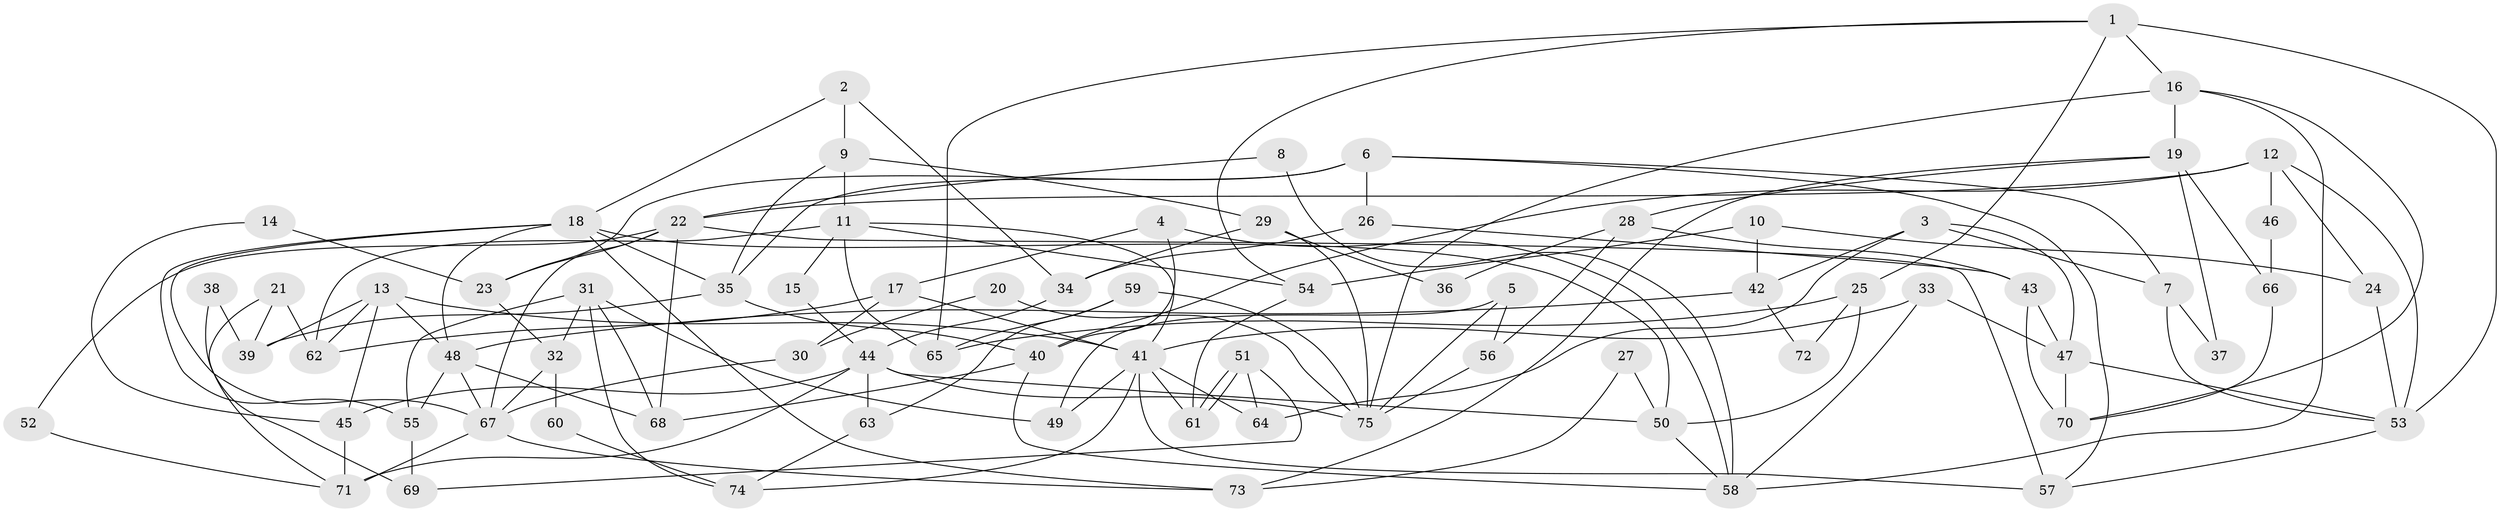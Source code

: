 // coarse degree distribution, {5: 0.17307692307692307, 3: 0.2692307692307692, 6: 0.07692307692307693, 2: 0.09615384615384616, 4: 0.15384615384615385, 7: 0.1346153846153846, 8: 0.07692307692307693, 10: 0.019230769230769232}
// Generated by graph-tools (version 1.1) at 2025/52/02/27/25 19:52:02]
// undirected, 75 vertices, 150 edges
graph export_dot {
graph [start="1"]
  node [color=gray90,style=filled];
  1;
  2;
  3;
  4;
  5;
  6;
  7;
  8;
  9;
  10;
  11;
  12;
  13;
  14;
  15;
  16;
  17;
  18;
  19;
  20;
  21;
  22;
  23;
  24;
  25;
  26;
  27;
  28;
  29;
  30;
  31;
  32;
  33;
  34;
  35;
  36;
  37;
  38;
  39;
  40;
  41;
  42;
  43;
  44;
  45;
  46;
  47;
  48;
  49;
  50;
  51;
  52;
  53;
  54;
  55;
  56;
  57;
  58;
  59;
  60;
  61;
  62;
  63;
  64;
  65;
  66;
  67;
  68;
  69;
  70;
  71;
  72;
  73;
  74;
  75;
  1 -- 16;
  1 -- 65;
  1 -- 25;
  1 -- 53;
  1 -- 54;
  2 -- 9;
  2 -- 18;
  2 -- 34;
  3 -- 7;
  3 -- 42;
  3 -- 47;
  3 -- 64;
  4 -- 58;
  4 -- 40;
  4 -- 17;
  5 -- 49;
  5 -- 75;
  5 -- 56;
  6 -- 57;
  6 -- 23;
  6 -- 7;
  6 -- 26;
  6 -- 35;
  7 -- 53;
  7 -- 37;
  8 -- 22;
  8 -- 58;
  9 -- 11;
  9 -- 29;
  9 -- 35;
  10 -- 54;
  10 -- 24;
  10 -- 42;
  11 -- 65;
  11 -- 41;
  11 -- 15;
  11 -- 54;
  11 -- 62;
  12 -- 40;
  12 -- 53;
  12 -- 22;
  12 -- 24;
  12 -- 46;
  13 -- 62;
  13 -- 41;
  13 -- 39;
  13 -- 45;
  13 -- 48;
  14 -- 23;
  14 -- 45;
  15 -- 44;
  16 -- 70;
  16 -- 58;
  16 -- 19;
  16 -- 75;
  17 -- 62;
  17 -- 30;
  17 -- 41;
  18 -- 35;
  18 -- 48;
  18 -- 50;
  18 -- 55;
  18 -- 67;
  18 -- 73;
  19 -- 73;
  19 -- 28;
  19 -- 37;
  19 -- 66;
  20 -- 30;
  20 -- 75;
  21 -- 71;
  21 -- 39;
  21 -- 62;
  22 -- 67;
  22 -- 23;
  22 -- 52;
  22 -- 57;
  22 -- 68;
  23 -- 32;
  24 -- 53;
  25 -- 50;
  25 -- 65;
  25 -- 72;
  26 -- 34;
  26 -- 43;
  27 -- 73;
  27 -- 50;
  28 -- 43;
  28 -- 36;
  28 -- 56;
  29 -- 34;
  29 -- 75;
  29 -- 36;
  30 -- 67;
  31 -- 68;
  31 -- 55;
  31 -- 32;
  31 -- 49;
  31 -- 74;
  32 -- 67;
  32 -- 60;
  33 -- 41;
  33 -- 47;
  33 -- 58;
  34 -- 44;
  35 -- 39;
  35 -- 40;
  38 -- 69;
  38 -- 39;
  40 -- 68;
  40 -- 58;
  41 -- 61;
  41 -- 49;
  41 -- 57;
  41 -- 64;
  41 -- 74;
  42 -- 48;
  42 -- 72;
  43 -- 47;
  43 -- 70;
  44 -- 75;
  44 -- 50;
  44 -- 45;
  44 -- 63;
  44 -- 71;
  45 -- 71;
  46 -- 66;
  47 -- 53;
  47 -- 70;
  48 -- 67;
  48 -- 55;
  48 -- 68;
  50 -- 58;
  51 -- 64;
  51 -- 61;
  51 -- 61;
  51 -- 69;
  52 -- 71;
  53 -- 57;
  54 -- 61;
  55 -- 69;
  56 -- 75;
  59 -- 63;
  59 -- 75;
  59 -- 65;
  60 -- 74;
  63 -- 74;
  66 -- 70;
  67 -- 71;
  67 -- 73;
}
